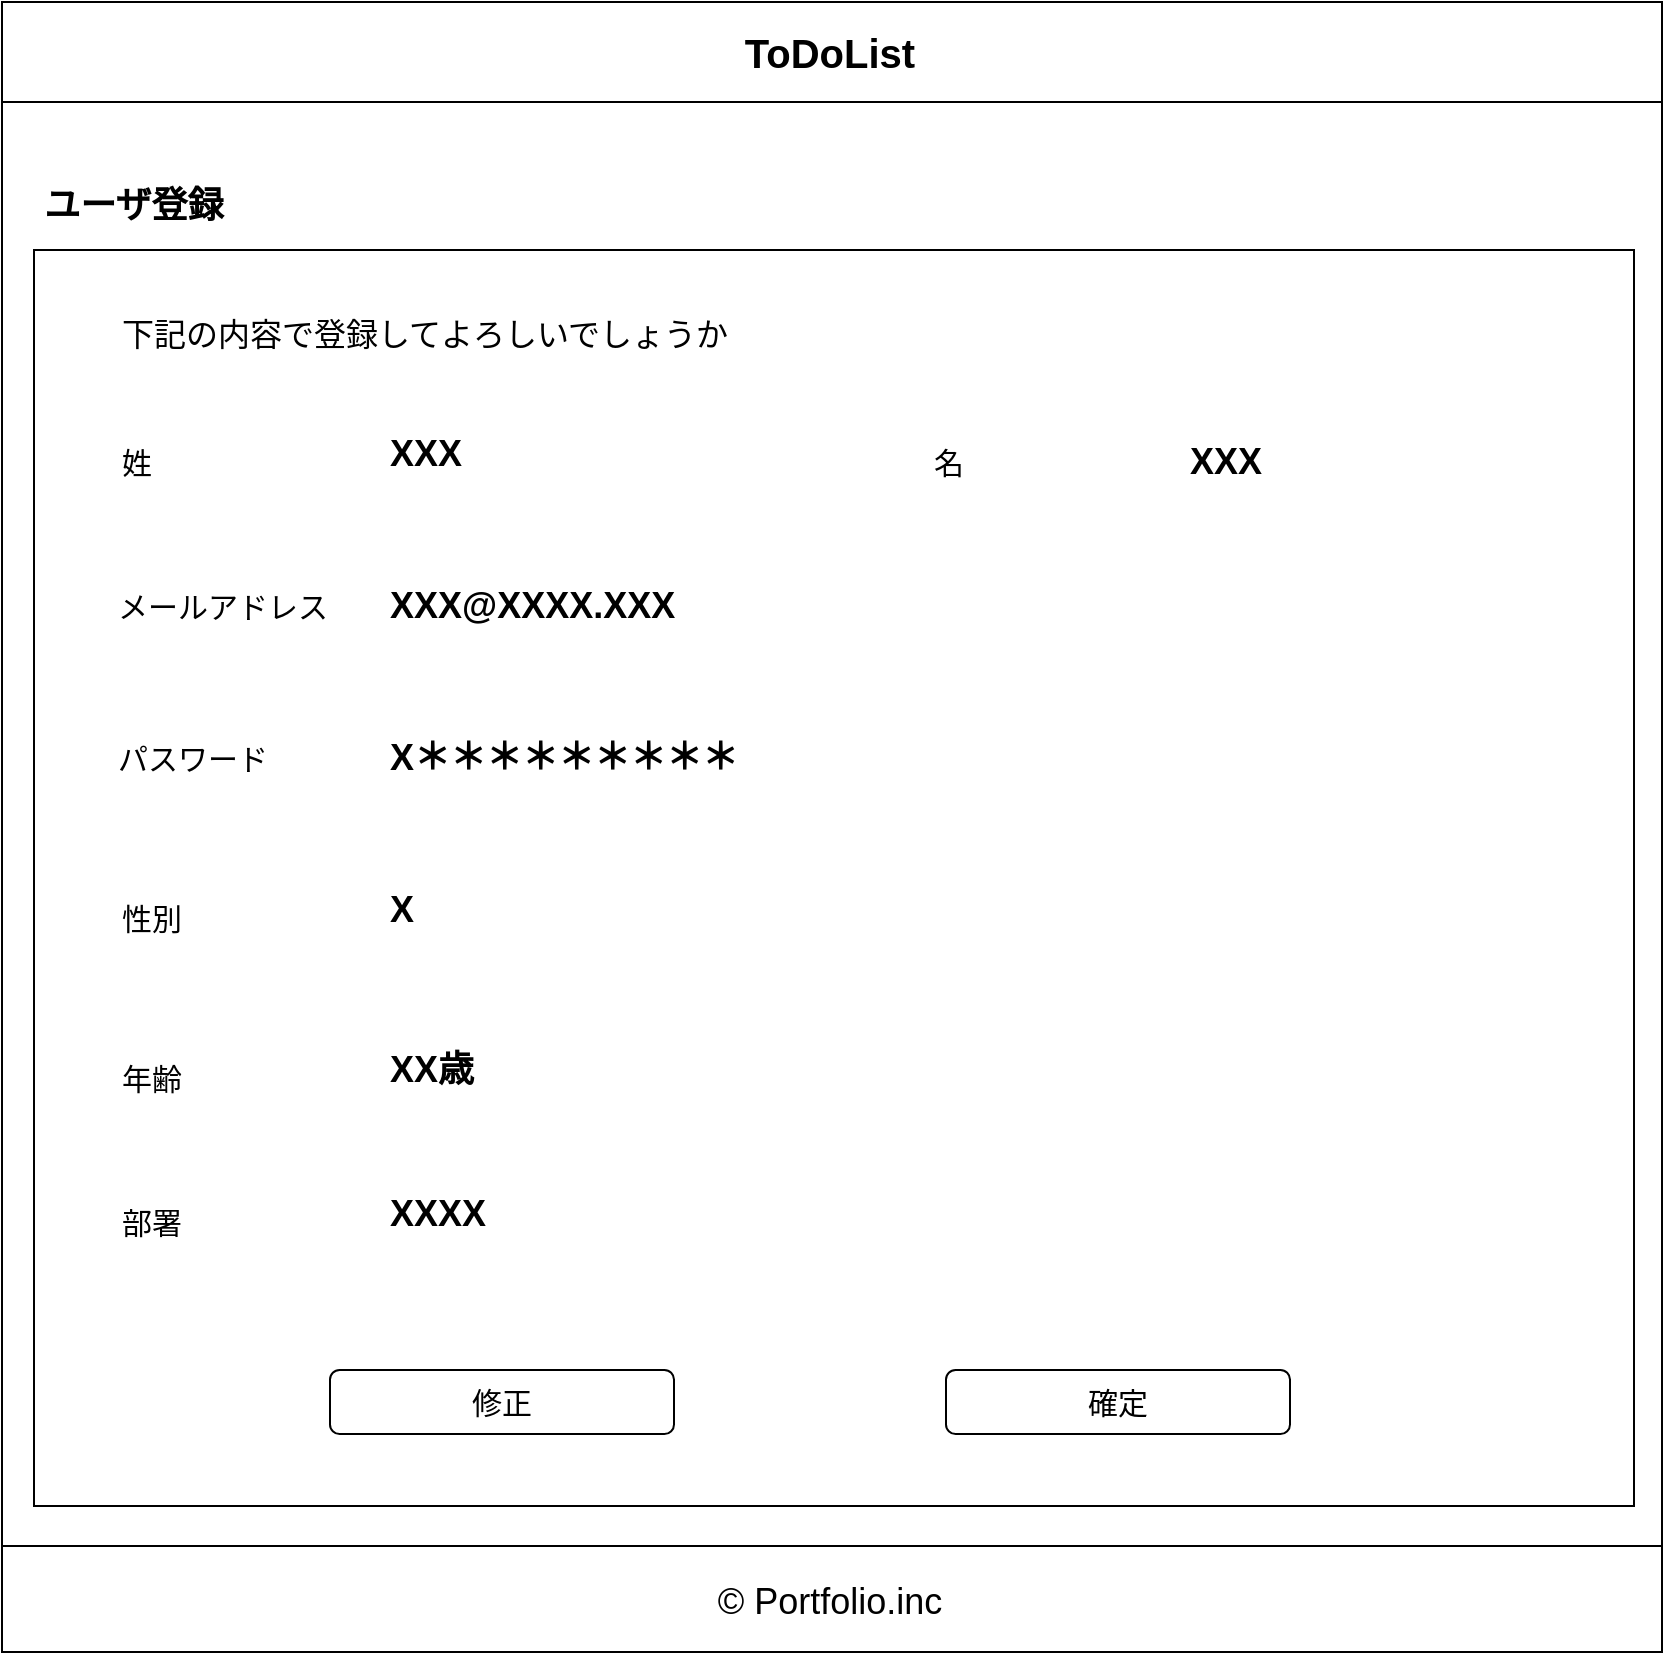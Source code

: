 <mxfile version="13.9.9" type="device"><diagram id="lAW5gfvQpGq91mGYDGwt" name="ページ1"><mxGraphModel dx="852" dy="1703" grid="1" gridSize="4" guides="1" tooltips="1" connect="1" arrows="1" fold="1" page="1" pageScale="1" pageWidth="827" pageHeight="1169" math="0" shadow="0"><root><mxCell id="0"/><mxCell id="1" parent="0"/><mxCell id="tP_qFb6u1pj_dAxfEfU8-1" value="" style="rounded=0;whiteSpace=wrap;html=1;" parent="1" vertex="1"><mxGeometry y="-44" width="830" height="816" as="geometry"/></mxCell><mxCell id="tP_qFb6u1pj_dAxfEfU8-2" value="" style="rounded=0;whiteSpace=wrap;html=1;" parent="1" vertex="1"><mxGeometry y="-48" width="830" height="50" as="geometry"/></mxCell><mxCell id="tP_qFb6u1pj_dAxfEfU8-3" value="&lt;b&gt;&lt;font style=&quot;font-size: 20px&quot;&gt;ToDoList&lt;/font&gt;&lt;/b&gt;" style="text;html=1;strokeColor=none;fillColor=none;align=center;verticalAlign=middle;whiteSpace=wrap;rounded=0;strokeWidth=4;" parent="1" vertex="1"><mxGeometry x="334" y="-38" width="160" height="30" as="geometry"/></mxCell><mxCell id="tP_qFb6u1pj_dAxfEfU8-8" value="" style="rounded=0;whiteSpace=wrap;html=1;" parent="1" vertex="1"><mxGeometry y="724" width="830" height="53" as="geometry"/></mxCell><mxCell id="tP_qFb6u1pj_dAxfEfU8-9" value="&lt;font style=&quot;font-size: 18px&quot;&gt;© Portfolio.inc&lt;/font&gt;" style="text;html=1;strokeColor=none;fillColor=none;align=center;verticalAlign=middle;whiteSpace=wrap;rounded=0;fontSize=20;" parent="1" vertex="1"><mxGeometry x="298" y="740.5" width="232" height="20" as="geometry"/></mxCell><mxCell id="249utH4H3VEhiZY-PdCE-1" value="" style="rounded=0;whiteSpace=wrap;html=1;" parent="1" vertex="1"><mxGeometry x="16" y="76" width="800" height="628" as="geometry"/></mxCell><mxCell id="249utH4H3VEhiZY-PdCE-3" value="&lt;font size=&quot;1&quot;&gt;&lt;b style=&quot;font-size: 18px&quot;&gt;ユーザ登録&lt;/b&gt;&lt;/font&gt;" style="text;html=1;strokeColor=none;fillColor=none;align=center;verticalAlign=middle;whiteSpace=wrap;rounded=0;fontSize=17;" parent="1" vertex="1"><mxGeometry x="16" y="44" width="100" height="20" as="geometry"/></mxCell><mxCell id="249utH4H3VEhiZY-PdCE-5" value="姓" style="text;html=1;strokeColor=none;fillColor=none;align=left;verticalAlign=middle;whiteSpace=wrap;rounded=0;fontSize=15;" parent="1" vertex="1"><mxGeometry x="58" y="172" width="40" height="20" as="geometry"/></mxCell><mxCell id="249utH4H3VEhiZY-PdCE-6" value="&lt;span style=&quot;font-size: 18px&quot;&gt;XXX&lt;/span&gt;" style="rounded=0;whiteSpace=wrap;html=1;fontSize=18;strokeColor=none;align=left;fontStyle=1" parent="1" vertex="1"><mxGeometry x="192" y="164" width="176" height="28" as="geometry"/></mxCell><mxCell id="249utH4H3VEhiZY-PdCE-11" value="メールアドレス" style="text;html=1;strokeColor=none;fillColor=none;align=left;verticalAlign=middle;whiteSpace=wrap;rounded=0;fontSize=15;" parent="1" vertex="1"><mxGeometry x="56" y="244" width="128" height="20" as="geometry"/></mxCell><mxCell id="249utH4H3VEhiZY-PdCE-12" value="&lt;font style=&quot;font-size: 18px&quot;&gt;XXX@XXXX.XXX&lt;/font&gt;" style="rounded=0;whiteSpace=wrap;html=1;fontSize=18;fontStyle=1;align=left;verticalAlign=bottom;strokeColor=none;" parent="1" vertex="1"><mxGeometry x="192" y="240" width="576" height="28" as="geometry"/></mxCell><mxCell id="249utH4H3VEhiZY-PdCE-16" value="名" style="text;html=1;strokeColor=none;fillColor=none;align=left;verticalAlign=middle;whiteSpace=wrap;rounded=0;fontSize=15;" parent="1" vertex="1"><mxGeometry x="464" y="172" width="40" height="20" as="geometry"/></mxCell><mxCell id="249utH4H3VEhiZY-PdCE-17" value="XXX" style="rounded=0;whiteSpace=wrap;html=1;fontSize=18;fontStyle=1;strokeColor=none;align=left;" parent="1" vertex="1"><mxGeometry x="592" y="168" width="176" height="28" as="geometry"/></mxCell><mxCell id="249utH4H3VEhiZY-PdCE-19" value="&lt;font style=&quot;font-size: 18px&quot;&gt;&lt;b&gt;X＊＊＊＊＊＊＊＊＊&lt;/b&gt;&lt;/font&gt;" style="rounded=0;whiteSpace=wrap;html=1;fontSize=15;align=left;strokeColor=none;" parent="1" vertex="1"><mxGeometry x="192" y="316" width="576" height="28" as="geometry"/></mxCell><mxCell id="249utH4H3VEhiZY-PdCE-20" value="パスワード" style="text;html=1;strokeColor=none;fillColor=none;align=left;verticalAlign=middle;whiteSpace=wrap;rounded=0;fontSize=15;" parent="1" vertex="1"><mxGeometry x="56" y="320" width="128" height="20" as="geometry"/></mxCell><mxCell id="249utH4H3VEhiZY-PdCE-21" value="性別" style="text;html=1;strokeColor=none;fillColor=none;align=left;verticalAlign=middle;whiteSpace=wrap;rounded=0;fontSize=15;" parent="1" vertex="1"><mxGeometry x="58" y="400" width="40" height="20" as="geometry"/></mxCell><mxCell id="249utH4H3VEhiZY-PdCE-22" value="&lt;b&gt;&lt;font style=&quot;font-size: 18px&quot;&gt;X&lt;/font&gt;&lt;/b&gt;" style="rounded=0;whiteSpace=wrap;html=1;fontSize=15;align=left;strokeColor=none;" parent="1" vertex="1"><mxGeometry x="192" y="392" width="176" height="28" as="geometry"/></mxCell><mxCell id="249utH4H3VEhiZY-PdCE-23" value="年齢" style="text;html=1;strokeColor=none;fillColor=none;align=left;verticalAlign=middle;whiteSpace=wrap;rounded=0;fontSize=15;" parent="1" vertex="1"><mxGeometry x="58" y="480" width="40" height="20" as="geometry"/></mxCell><mxCell id="249utH4H3VEhiZY-PdCE-24" value="&lt;font style=&quot;font-size: 18px&quot;&gt;&lt;b&gt;XX歳&lt;/b&gt;&lt;/font&gt;" style="rounded=0;whiteSpace=wrap;html=1;fontSize=15;align=left;strokeColor=none;" parent="1" vertex="1"><mxGeometry x="192" y="472" width="176" height="28" as="geometry"/></mxCell><mxCell id="249utH4H3VEhiZY-PdCE-25" value="部署" style="text;html=1;strokeColor=none;fillColor=none;align=left;verticalAlign=middle;whiteSpace=wrap;rounded=0;fontSize=15;" parent="1" vertex="1"><mxGeometry x="58" y="552" width="40" height="20" as="geometry"/></mxCell><mxCell id="249utH4H3VEhiZY-PdCE-26" value="&lt;b&gt;&lt;font style=&quot;font-size: 18px&quot;&gt;XXXX&lt;/font&gt;&lt;/b&gt;" style="rounded=0;whiteSpace=wrap;html=1;fontSize=15;align=left;strokeColor=none;" parent="1" vertex="1"><mxGeometry x="192" y="544" width="176" height="28" as="geometry"/></mxCell><mxCell id="249utH4H3VEhiZY-PdCE-27" value="確定" style="rounded=1;whiteSpace=wrap;html=1;fontSize=15;align=center;" parent="1" vertex="1"><mxGeometry x="472" y="636" width="172" height="32" as="geometry"/></mxCell><mxCell id="lieDnbxwRGw3tBhvL7PU-1" value="修正" style="rounded=1;whiteSpace=wrap;html=1;fontSize=15;align=center;" parent="1" vertex="1"><mxGeometry x="164" y="636" width="172" height="32" as="geometry"/></mxCell><mxCell id="lieDnbxwRGw3tBhvL7PU-2" value="下記の内容で登録してよろしいでしょうか" style="text;html=1;strokeColor=none;fillColor=none;align=left;verticalAlign=middle;whiteSpace=wrap;rounded=0;fontSize=16;" parent="1" vertex="1"><mxGeometry x="58" y="108" width="346" height="20" as="geometry"/></mxCell></root></mxGraphModel></diagram></mxfile>